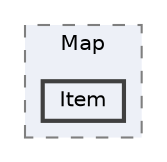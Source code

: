 digraph "C:/Users/むずでょ/Documents/Unity Projects/RMU-1-00-00-Research/Assets/RPGMaker/Codebase/Runtime/Map/Item"
{
 // LATEX_PDF_SIZE
  bgcolor="transparent";
  edge [fontname=Helvetica,fontsize=10,labelfontname=Helvetica,labelfontsize=10];
  node [fontname=Helvetica,fontsize=10,shape=box,height=0.2,width=0.4];
  compound=true
  subgraph clusterdir_bab00a1c1d11957d455b1704e2a64cde {
    graph [ bgcolor="#edf0f7", pencolor="grey50", label="Map", fontname=Helvetica,fontsize=10 style="filled,dashed", URL="dir_bab00a1c1d11957d455b1704e2a64cde.html",tooltip=""]
  dir_d1ef755e3b8b8ad9443d221506fe2912 [label="Item", fillcolor="#edf0f7", color="grey25", style="filled,bold", URL="dir_d1ef755e3b8b8ad9443d221506fe2912.html",tooltip=""];
  }
}
